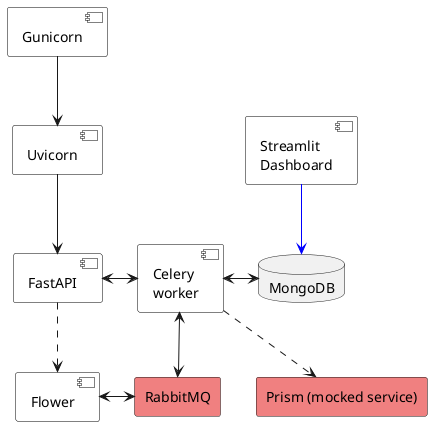 @startuml

' Set direction and skin parameters
top to bottom direction
skinparam agent {
    BackgroundColor LightCoral
}
skinparam componentStyle uml2
skinparam component {
    BackgroundColor White
    BorderColor Black
}

' Define agents and components
'agent "Docker" as Docker
agent "RabbitMQ" as RabbitMQ
agent "Prism (mocked service)" as Prism
[Flower]
[FastAPI]
[Uvicorn]
[Gunicorn]
[Celery\nworker] as Celery
database "MongoDB" as DB
[Streamlit\nDashboard] as Streamlit

' Define connections
'Docker -[#blue]-> Flower
'Docker -[#blue]-> Gunicorn
Gunicorn --> Uvicorn
Celery <-> DB
'Docker -[#blue]-> Celery
Celery .-> Prism
FastAPI .-> Flower
Celery <-> RabbitMQ
Flower <-> RabbitMQ
Uvicorn --> FastAPI
FastAPI <-> Celery
Streamlit -[#blue]-> DB

@enduml
